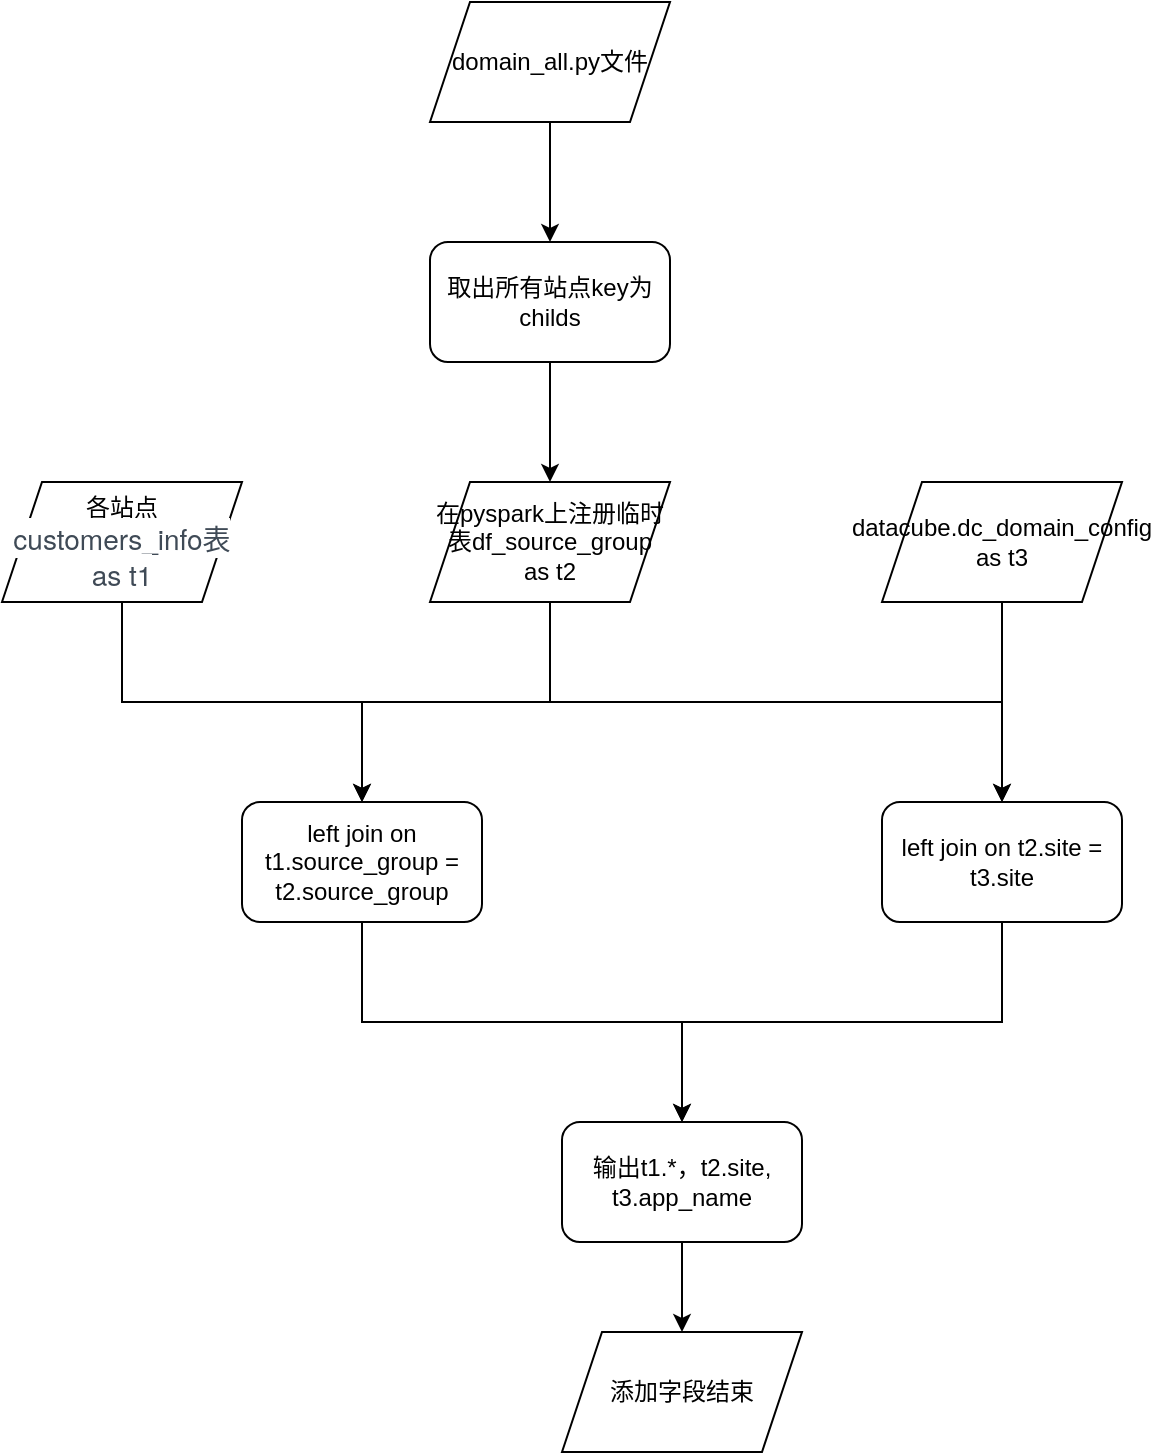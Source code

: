 <mxfile version="14.6.10" type="github">
  <diagram id="aygt-Zb-tS4FfK1cGfYv" name="Page-1">
    <mxGraphModel dx="1246" dy="1846" grid="1" gridSize="10" guides="1" tooltips="1" connect="1" arrows="1" fold="1" page="1" pageScale="1" pageWidth="827" pageHeight="1169" math="0" shadow="0">
      <root>
        <mxCell id="0" />
        <mxCell id="1" parent="0" />
        <mxCell id="x0YtPOtVsu3XkeAdus7u-15" style="edgeStyle=orthogonalEdgeStyle;rounded=0;orthogonalLoop=1;jettySize=auto;html=1;exitX=0.5;exitY=1;exitDx=0;exitDy=0;" edge="1" parent="1" source="x0YtPOtVsu3XkeAdus7u-1" target="x0YtPOtVsu3XkeAdus7u-14">
          <mxGeometry relative="1" as="geometry" />
        </mxCell>
        <mxCell id="x0YtPOtVsu3XkeAdus7u-32" style="edgeStyle=orthogonalEdgeStyle;rounded=0;orthogonalLoop=1;jettySize=auto;html=1;exitX=0.5;exitY=1;exitDx=0;exitDy=0;entryX=0.5;entryY=0;entryDx=0;entryDy=0;" edge="1" parent="1" source="x0YtPOtVsu3XkeAdus7u-1" target="x0YtPOtVsu3XkeAdus7u-31">
          <mxGeometry relative="1" as="geometry" />
        </mxCell>
        <mxCell id="x0YtPOtVsu3XkeAdus7u-1" value="各站点&lt;span style=&quot;color: rgb(63 , 74 , 86) ; font-family: &amp;#34;microsoft yahei&amp;#34; , &amp;#34;helvetica neue&amp;#34; , &amp;#34;pingfang sc&amp;#34; , sans-serif ; font-size: 14px ; text-align: left ; background-color: rgb(255 , 255 , 255)&quot;&gt;customers_info表 as t1&lt;/span&gt;" style="shape=parallelogram;perimeter=parallelogramPerimeter;whiteSpace=wrap;html=1;fixedSize=1;" vertex="1" parent="1">
          <mxGeometry x="140" y="160" width="120" height="60" as="geometry" />
        </mxCell>
        <mxCell id="x0YtPOtVsu3XkeAdus7u-6" style="edgeStyle=orthogonalEdgeStyle;rounded=0;orthogonalLoop=1;jettySize=auto;html=1;exitX=0.5;exitY=1;exitDx=0;exitDy=0;" edge="1" parent="1" source="x0YtPOtVsu3XkeAdus7u-4" target="x0YtPOtVsu3XkeAdus7u-5">
          <mxGeometry relative="1" as="geometry" />
        </mxCell>
        <mxCell id="x0YtPOtVsu3XkeAdus7u-4" value="domain_all.py文件" style="shape=parallelogram;perimeter=parallelogramPerimeter;whiteSpace=wrap;html=1;fixedSize=1;" vertex="1" parent="1">
          <mxGeometry x="354" y="-80" width="120" height="60" as="geometry" />
        </mxCell>
        <mxCell id="x0YtPOtVsu3XkeAdus7u-13" style="edgeStyle=orthogonalEdgeStyle;rounded=0;orthogonalLoop=1;jettySize=auto;html=1;exitX=0.5;exitY=1;exitDx=0;exitDy=0;entryX=0.5;entryY=0;entryDx=0;entryDy=0;" edge="1" parent="1" source="x0YtPOtVsu3XkeAdus7u-5" target="x0YtPOtVsu3XkeAdus7u-12">
          <mxGeometry relative="1" as="geometry" />
        </mxCell>
        <mxCell id="x0YtPOtVsu3XkeAdus7u-5" value="取出所有站点key为childs" style="rounded=1;whiteSpace=wrap;html=1;" vertex="1" parent="1">
          <mxGeometry x="354" y="40" width="120" height="60" as="geometry" />
        </mxCell>
        <mxCell id="x0YtPOtVsu3XkeAdus7u-16" style="edgeStyle=orthogonalEdgeStyle;rounded=0;orthogonalLoop=1;jettySize=auto;html=1;exitX=0.5;exitY=1;exitDx=0;exitDy=0;" edge="1" parent="1" source="x0YtPOtVsu3XkeAdus7u-12" target="x0YtPOtVsu3XkeAdus7u-14">
          <mxGeometry relative="1" as="geometry" />
        </mxCell>
        <mxCell id="x0YtPOtVsu3XkeAdus7u-12" value="&lt;span&gt;在pyspark上注册临时表df_source_group as t2&lt;/span&gt;" style="shape=parallelogram;perimeter=parallelogramPerimeter;whiteSpace=wrap;html=1;fixedSize=1;" vertex="1" parent="1">
          <mxGeometry x="354" y="160" width="120" height="60" as="geometry" />
        </mxCell>
        <mxCell id="x0YtPOtVsu3XkeAdus7u-28" style="edgeStyle=orthogonalEdgeStyle;rounded=0;orthogonalLoop=1;jettySize=auto;html=1;exitX=0.5;exitY=1;exitDx=0;exitDy=0;" edge="1" parent="1" source="x0YtPOtVsu3XkeAdus7u-14" target="x0YtPOtVsu3XkeAdus7u-26">
          <mxGeometry relative="1" as="geometry" />
        </mxCell>
        <mxCell id="x0YtPOtVsu3XkeAdus7u-14" value="left join on t1.source_group = t2.source_group" style="rounded=1;whiteSpace=wrap;html=1;" vertex="1" parent="1">
          <mxGeometry x="260" y="320" width="120" height="60" as="geometry" />
        </mxCell>
        <mxCell id="x0YtPOtVsu3XkeAdus7u-33" style="edgeStyle=orthogonalEdgeStyle;rounded=0;orthogonalLoop=1;jettySize=auto;html=1;exitX=0.5;exitY=1;exitDx=0;exitDy=0;" edge="1" parent="1" source="x0YtPOtVsu3XkeAdus7u-24" target="x0YtPOtVsu3XkeAdus7u-31">
          <mxGeometry relative="1" as="geometry" />
        </mxCell>
        <mxCell id="x0YtPOtVsu3XkeAdus7u-24" value="datacube.dc_domain_config as t3" style="shape=parallelogram;perimeter=parallelogramPerimeter;whiteSpace=wrap;html=1;fixedSize=1;" vertex="1" parent="1">
          <mxGeometry x="580" y="160" width="120" height="60" as="geometry" />
        </mxCell>
        <mxCell id="x0YtPOtVsu3XkeAdus7u-36" style="edgeStyle=orthogonalEdgeStyle;rounded=0;orthogonalLoop=1;jettySize=auto;html=1;exitX=0.5;exitY=1;exitDx=0;exitDy=0;entryX=0.5;entryY=0;entryDx=0;entryDy=0;" edge="1" parent="1" source="x0YtPOtVsu3XkeAdus7u-26" target="x0YtPOtVsu3XkeAdus7u-35">
          <mxGeometry relative="1" as="geometry" />
        </mxCell>
        <mxCell id="x0YtPOtVsu3XkeAdus7u-26" value="&lt;span&gt;输出t1.*，t2.site, t3.app_name&lt;/span&gt;" style="rounded=1;whiteSpace=wrap;html=1;" vertex="1" parent="1">
          <mxGeometry x="420" y="480" width="120" height="60" as="geometry" />
        </mxCell>
        <mxCell id="x0YtPOtVsu3XkeAdus7u-34" style="edgeStyle=orthogonalEdgeStyle;rounded=0;orthogonalLoop=1;jettySize=auto;html=1;exitX=0.5;exitY=1;exitDx=0;exitDy=0;" edge="1" parent="1" source="x0YtPOtVsu3XkeAdus7u-31" target="x0YtPOtVsu3XkeAdus7u-26">
          <mxGeometry relative="1" as="geometry" />
        </mxCell>
        <mxCell id="x0YtPOtVsu3XkeAdus7u-31" value="left join on t2.site = t3.site" style="rounded=1;whiteSpace=wrap;html=1;" vertex="1" parent="1">
          <mxGeometry x="580" y="320" width="120" height="60" as="geometry" />
        </mxCell>
        <mxCell id="x0YtPOtVsu3XkeAdus7u-35" value="添加字段结束" style="shape=parallelogram;perimeter=parallelogramPerimeter;whiteSpace=wrap;html=1;fixedSize=1;" vertex="1" parent="1">
          <mxGeometry x="420" y="585" width="120" height="60" as="geometry" />
        </mxCell>
      </root>
    </mxGraphModel>
  </diagram>
</mxfile>
